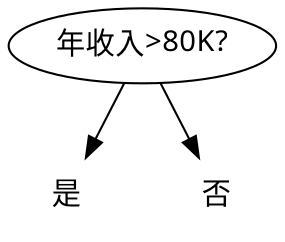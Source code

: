 digraph incomeBinary {
	node [fontname=STKAITI shape=plaintext]
	A [label="年收入>80K?" shape=oval]
	B [label="是"]
	C [label="否"]
	A -> B
	A -> C
}
